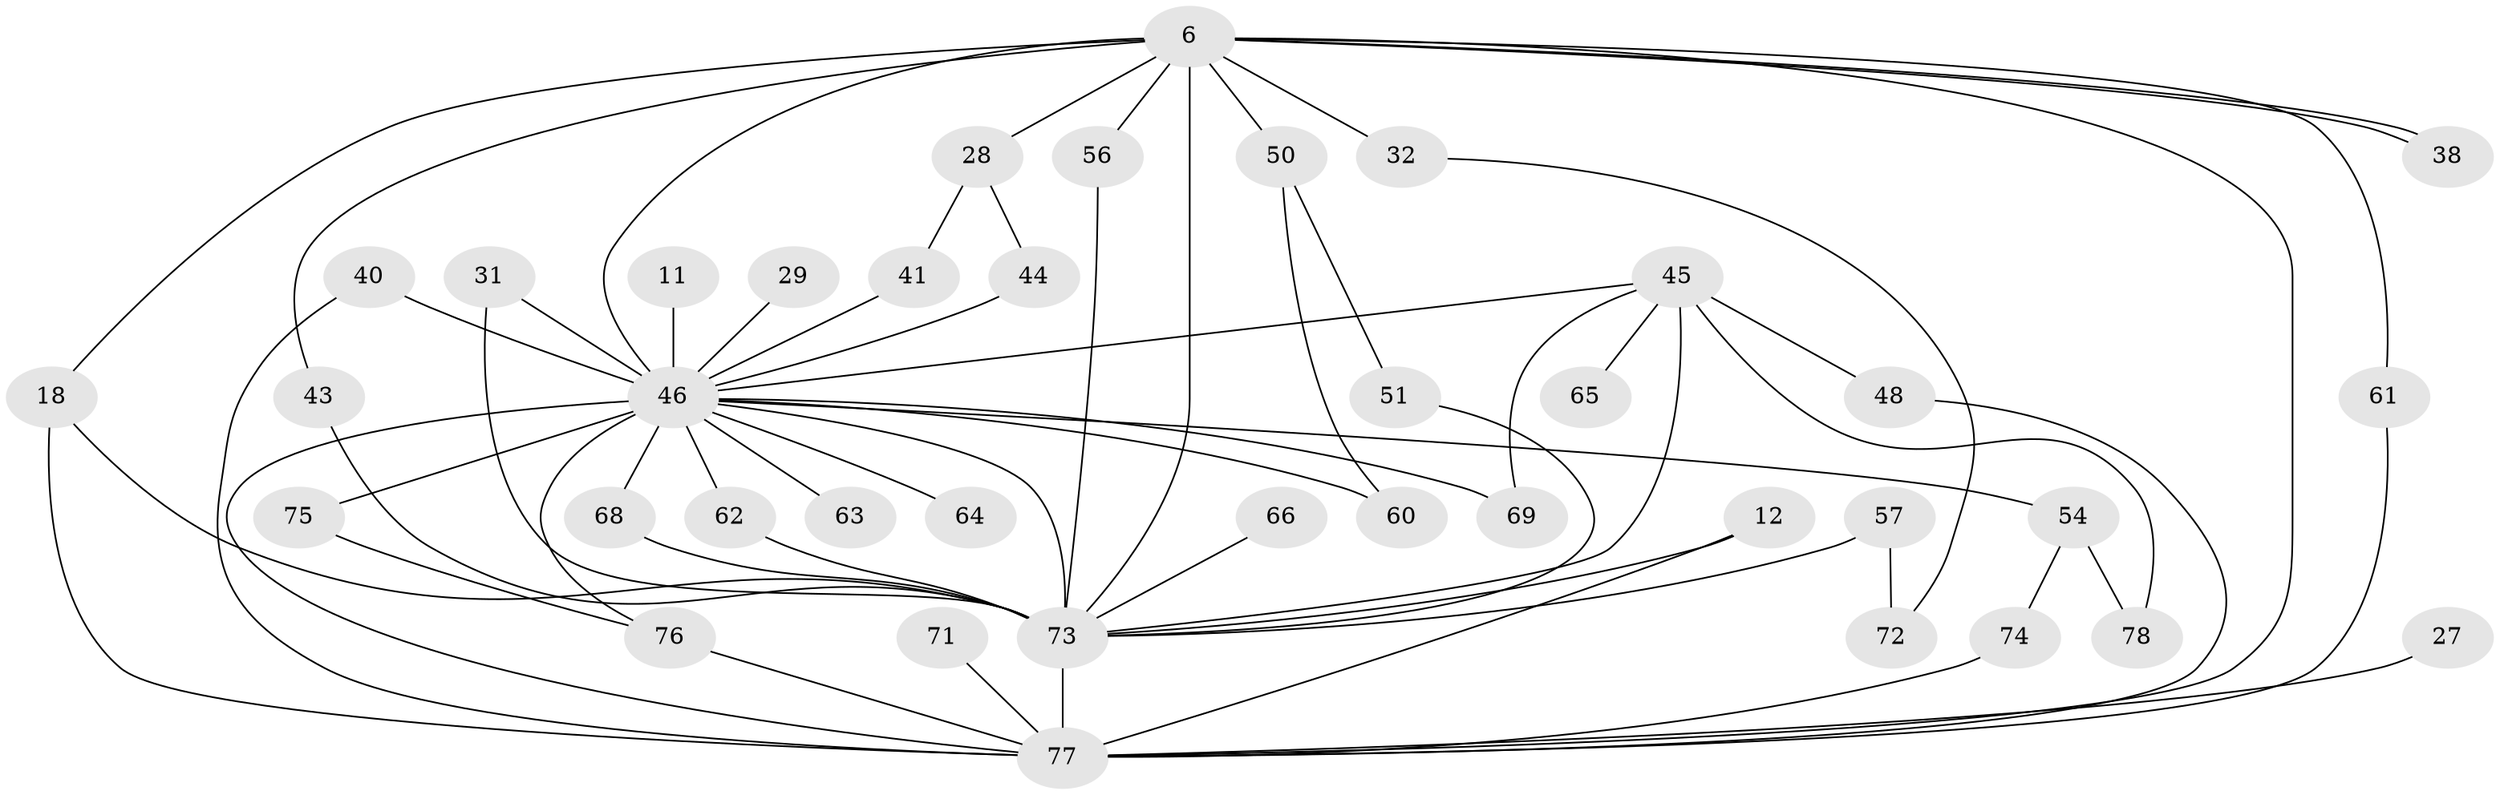 // original degree distribution, {14: 0.01282051282051282, 15: 0.01282051282051282, 19: 0.01282051282051282, 18: 0.01282051282051282, 20: 0.038461538461538464, 23: 0.01282051282051282, 16: 0.01282051282051282, 17: 0.01282051282051282, 2: 0.5256410256410257, 3: 0.21794871794871795, 4: 0.07692307692307693, 5: 0.038461538461538464, 8: 0.01282051282051282}
// Generated by graph-tools (version 1.1) at 2025/44/03/09/25 04:44:18]
// undirected, 39 vertices, 64 edges
graph export_dot {
graph [start="1"]
  node [color=gray90,style=filled];
  6 [super="+2"];
  11;
  12;
  18 [super="+17"];
  27;
  28;
  29;
  31;
  32;
  38;
  40;
  41;
  43;
  44;
  45 [super="+42+22"];
  46 [super="+16+7+34+9"];
  48;
  50 [super="+30"];
  51;
  54 [super="+15"];
  56;
  57;
  60 [super="+55"];
  61;
  62;
  63;
  64;
  65;
  66;
  68;
  69;
  71;
  72;
  73 [super="+67+58+8"];
  74;
  75 [super="+70"];
  76 [super="+20"];
  77 [super="+36+10+59"];
  78;
  6 -- 28 [weight=2];
  6 -- 32 [weight=2];
  6 -- 38;
  6 -- 38;
  6 -- 56;
  6 -- 61;
  6 -- 43;
  6 -- 50 [weight=2];
  6 -- 46 [weight=10];
  6 -- 77 [weight=5];
  6 -- 73 [weight=6];
  6 -- 18 [weight=2];
  11 -- 46 [weight=2];
  12 -- 77;
  12 -- 73;
  18 -- 77;
  18 -- 73;
  27 -- 77 [weight=2];
  28 -- 41;
  28 -- 44;
  29 -- 46 [weight=2];
  31 -- 46;
  31 -- 73;
  32 -- 72;
  40 -- 77;
  40 -- 46;
  41 -- 46;
  43 -- 73;
  44 -- 46;
  45 -- 65 [weight=2];
  45 -- 69;
  45 -- 78;
  45 -- 46;
  45 -- 48;
  45 -- 73 [weight=5];
  46 -- 64 [weight=2];
  46 -- 69;
  46 -- 54 [weight=2];
  46 -- 62;
  46 -- 63 [weight=2];
  46 -- 77 [weight=11];
  46 -- 75 [weight=2];
  46 -- 73 [weight=12];
  46 -- 68;
  46 -- 76;
  46 -- 60 [weight=3];
  48 -- 77;
  50 -- 51;
  50 -- 60;
  51 -- 73;
  54 -- 74;
  54 -- 78;
  56 -- 73;
  57 -- 72;
  57 -- 73 [weight=2];
  61 -- 77;
  62 -- 73;
  66 -- 73 [weight=2];
  68 -- 73;
  71 -- 77;
  73 -- 77 [weight=8];
  74 -- 77;
  75 -- 76;
  76 -- 77 [weight=2];
}
